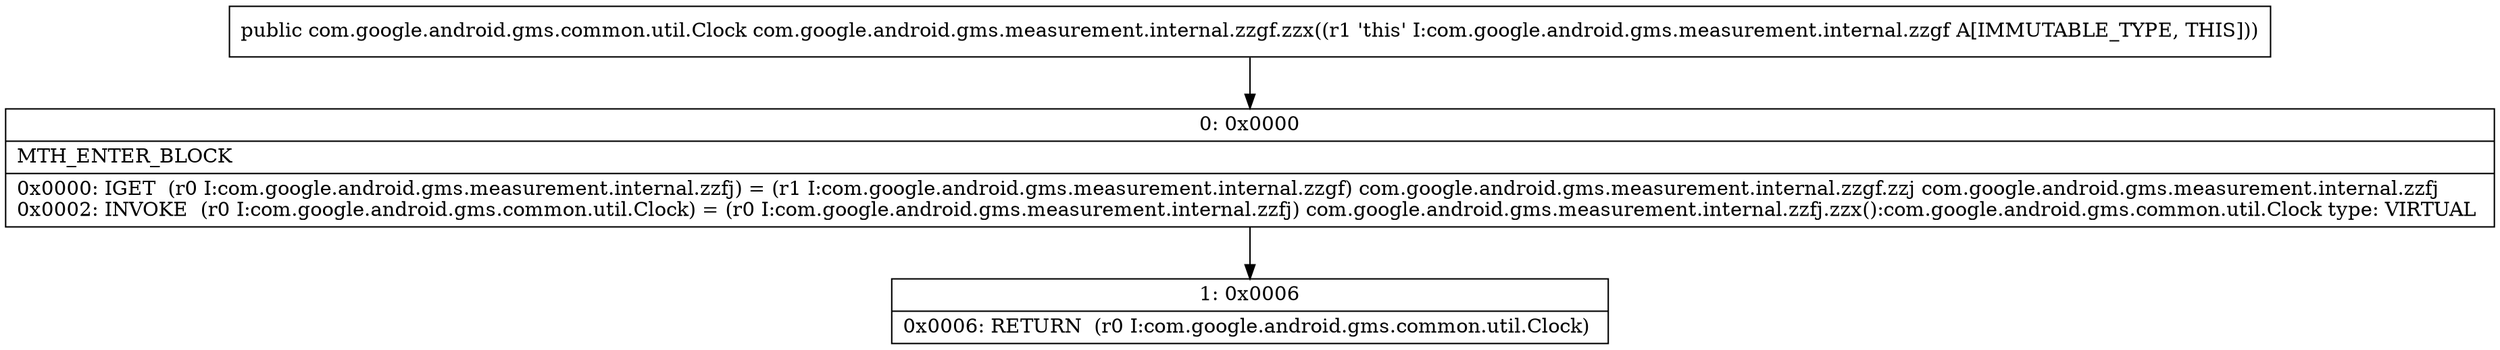 digraph "CFG forcom.google.android.gms.measurement.internal.zzgf.zzx()Lcom\/google\/android\/gms\/common\/util\/Clock;" {
Node_0 [shape=record,label="{0\:\ 0x0000|MTH_ENTER_BLOCK\l|0x0000: IGET  (r0 I:com.google.android.gms.measurement.internal.zzfj) = (r1 I:com.google.android.gms.measurement.internal.zzgf) com.google.android.gms.measurement.internal.zzgf.zzj com.google.android.gms.measurement.internal.zzfj \l0x0002: INVOKE  (r0 I:com.google.android.gms.common.util.Clock) = (r0 I:com.google.android.gms.measurement.internal.zzfj) com.google.android.gms.measurement.internal.zzfj.zzx():com.google.android.gms.common.util.Clock type: VIRTUAL \l}"];
Node_1 [shape=record,label="{1\:\ 0x0006|0x0006: RETURN  (r0 I:com.google.android.gms.common.util.Clock) \l}"];
MethodNode[shape=record,label="{public com.google.android.gms.common.util.Clock com.google.android.gms.measurement.internal.zzgf.zzx((r1 'this' I:com.google.android.gms.measurement.internal.zzgf A[IMMUTABLE_TYPE, THIS])) }"];
MethodNode -> Node_0;
Node_0 -> Node_1;
}

